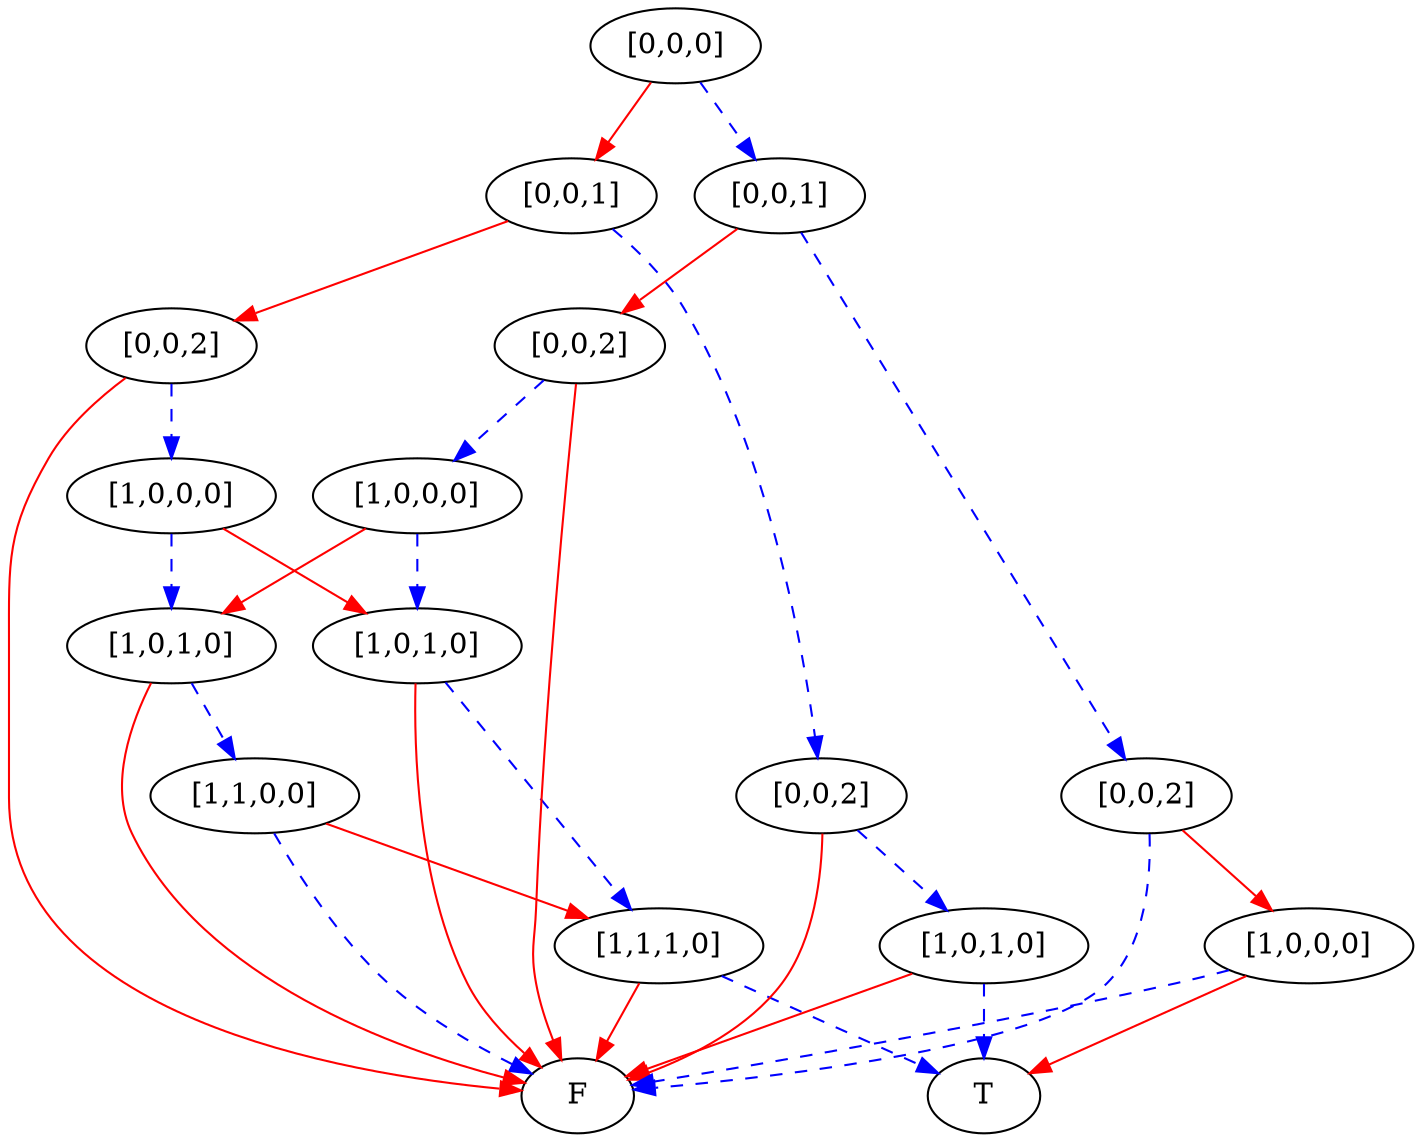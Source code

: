 digraph {
    1 [label=F];
    2 [label=T];
    3 [label="[1,1,1,0]"];
    4 [label="[1,0,1,0]"];
    5 [label="[1,1,0,0]"];
    6 [label="[1,0,1,0]"];
    7 [label="[1,0,0,0]"];
    8 [label="[0,0,2]"];
    9 [label="[1,0,1,0]"];
    10 [label="[0,0,2]"];
    11 [label="[0,0,1]"];
    12 [label="[1,0,0,0]"];
    13 [label="[0,0,2]"];
    14 [label="[1,0,0,0]"];
    15 [label="[0,0,2]"];
    16 [label="[0,0,1]"];
    17 [label="[0,0,0]"];
    3 -> 2 [style=dashed
           ,color=blue];
    3 -> 1 [color=red];
    4 -> 3 [style=dashed
           ,color=blue];
    4 -> 1 [color=red];
    5 -> 3 [color=red];
    5 -> 1 [style=dashed
           ,color=blue];
    6 -> 5 [style=dashed
           ,color=blue];
    6 -> 1 [color=red];
    7 -> 4 [color=red];
    7 -> 6 [style=dashed
           ,color=blue];
    8 -> 7 [style=dashed
           ,color=blue];
    8 -> 1 [color=red];
    9 -> 2 [style=dashed
           ,color=blue];
    9 -> 1 [color=red];
    10 -> 9 [style=dashed
            ,color=blue];
    10 -> 1 [color=red];
    11 -> 8 [color=red];
    11 -> 10 [style=dashed
             ,color=blue];
    12 -> 4 [style=dashed
            ,color=blue];
    12 -> 6 [color=red];
    13 -> 12 [style=dashed
             ,color=blue];
    13 -> 1 [color=red];
    14 -> 1 [style=dashed
            ,color=blue];
    14 -> 2 [color=red];
    15 -> 14 [color=red];
    15 -> 1 [style=dashed
            ,color=blue];
    16 -> 13 [color=red];
    16 -> 15 [style=dashed
             ,color=blue];
    17 -> 11 [color=red];
    17 -> 16 [style=dashed
             ,color=blue];
}